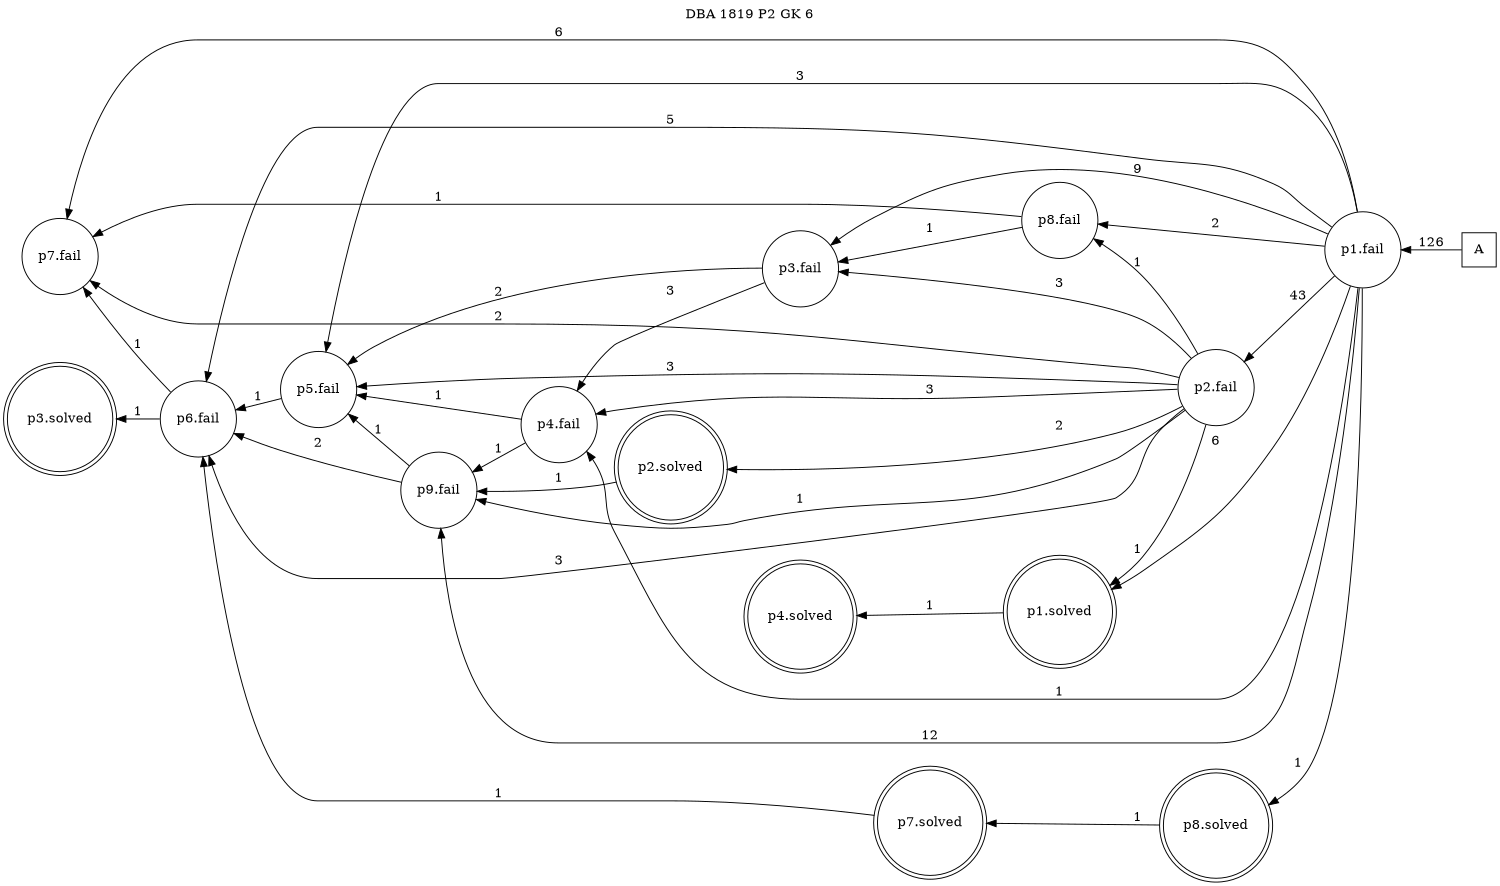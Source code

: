 digraph DBA_1819_P2_GK_6_GOOD {
labelloc="tl"
label= " DBA 1819 P2 GK 6 "
rankdir="RL";
graph [ size=" 10 , 10 !"]

"A" [shape="square" label="A"]
"p1.fail" [shape="circle" label="p1.fail"]
"p2.fail" [shape="circle" label="p2.fail"]
"p9.fail" [shape="circle" label="p9.fail"]
"p3.fail" [shape="circle" label="p3.fail"]
"p4.fail" [shape="circle" label="p4.fail"]
"p8.fail" [shape="circle" label="p8.fail"]
"p7.fail" [shape="circle" label="p7.fail"]
"p5.fail" [shape="circle" label="p5.fail"]
"p6.fail" [shape="circle" label="p6.fail"]
"p1.solved" [shape="doublecircle" label="p1.solved"]
"p2.solved" [shape="doublecircle" label="p2.solved"]
"p3.solved" [shape="doublecircle" label="p3.solved"]
"p8.solved" [shape="doublecircle" label="p8.solved"]
"p7.solved" [shape="doublecircle" label="p7.solved"]
"p4.solved" [shape="doublecircle" label="p4.solved"]
"A" -> "p1.fail" [ label=126]
"p1.fail" -> "p2.fail" [ label=43]
"p1.fail" -> "p9.fail" [ label=12]
"p1.fail" -> "p3.fail" [ label=9]
"p1.fail" -> "p4.fail" [ label=1]
"p1.fail" -> "p8.fail" [ label=2]
"p1.fail" -> "p7.fail" [ label=6]
"p1.fail" -> "p5.fail" [ label=3]
"p1.fail" -> "p6.fail" [ label=5]
"p1.fail" -> "p1.solved" [ label=6]
"p1.fail" -> "p8.solved" [ label=1]
"p2.fail" -> "p9.fail" [ label=1]
"p2.fail" -> "p3.fail" [ label=3]
"p2.fail" -> "p4.fail" [ label=3]
"p2.fail" -> "p8.fail" [ label=1]
"p2.fail" -> "p7.fail" [ label=2]
"p2.fail" -> "p5.fail" [ label=3]
"p2.fail" -> "p6.fail" [ label=3]
"p2.fail" -> "p1.solved" [ label=1]
"p2.fail" -> "p2.solved" [ label=2]
"p9.fail" -> "p5.fail" [ label=1]
"p9.fail" -> "p6.fail" [ label=2]
"p3.fail" -> "p4.fail" [ label=3]
"p3.fail" -> "p5.fail" [ label=2]
"p4.fail" -> "p9.fail" [ label=1]
"p4.fail" -> "p5.fail" [ label=1]
"p8.fail" -> "p3.fail" [ label=1]
"p8.fail" -> "p7.fail" [ label=1]
"p5.fail" -> "p6.fail" [ label=1]
"p6.fail" -> "p7.fail" [ label=1]
"p6.fail" -> "p3.solved" [ label=1]
"p1.solved" -> "p4.solved" [ label=1]
"p2.solved" -> "p9.fail" [ label=1]
"p8.solved" -> "p7.solved" [ label=1]
"p7.solved" -> "p6.fail" [ label=1]
}
